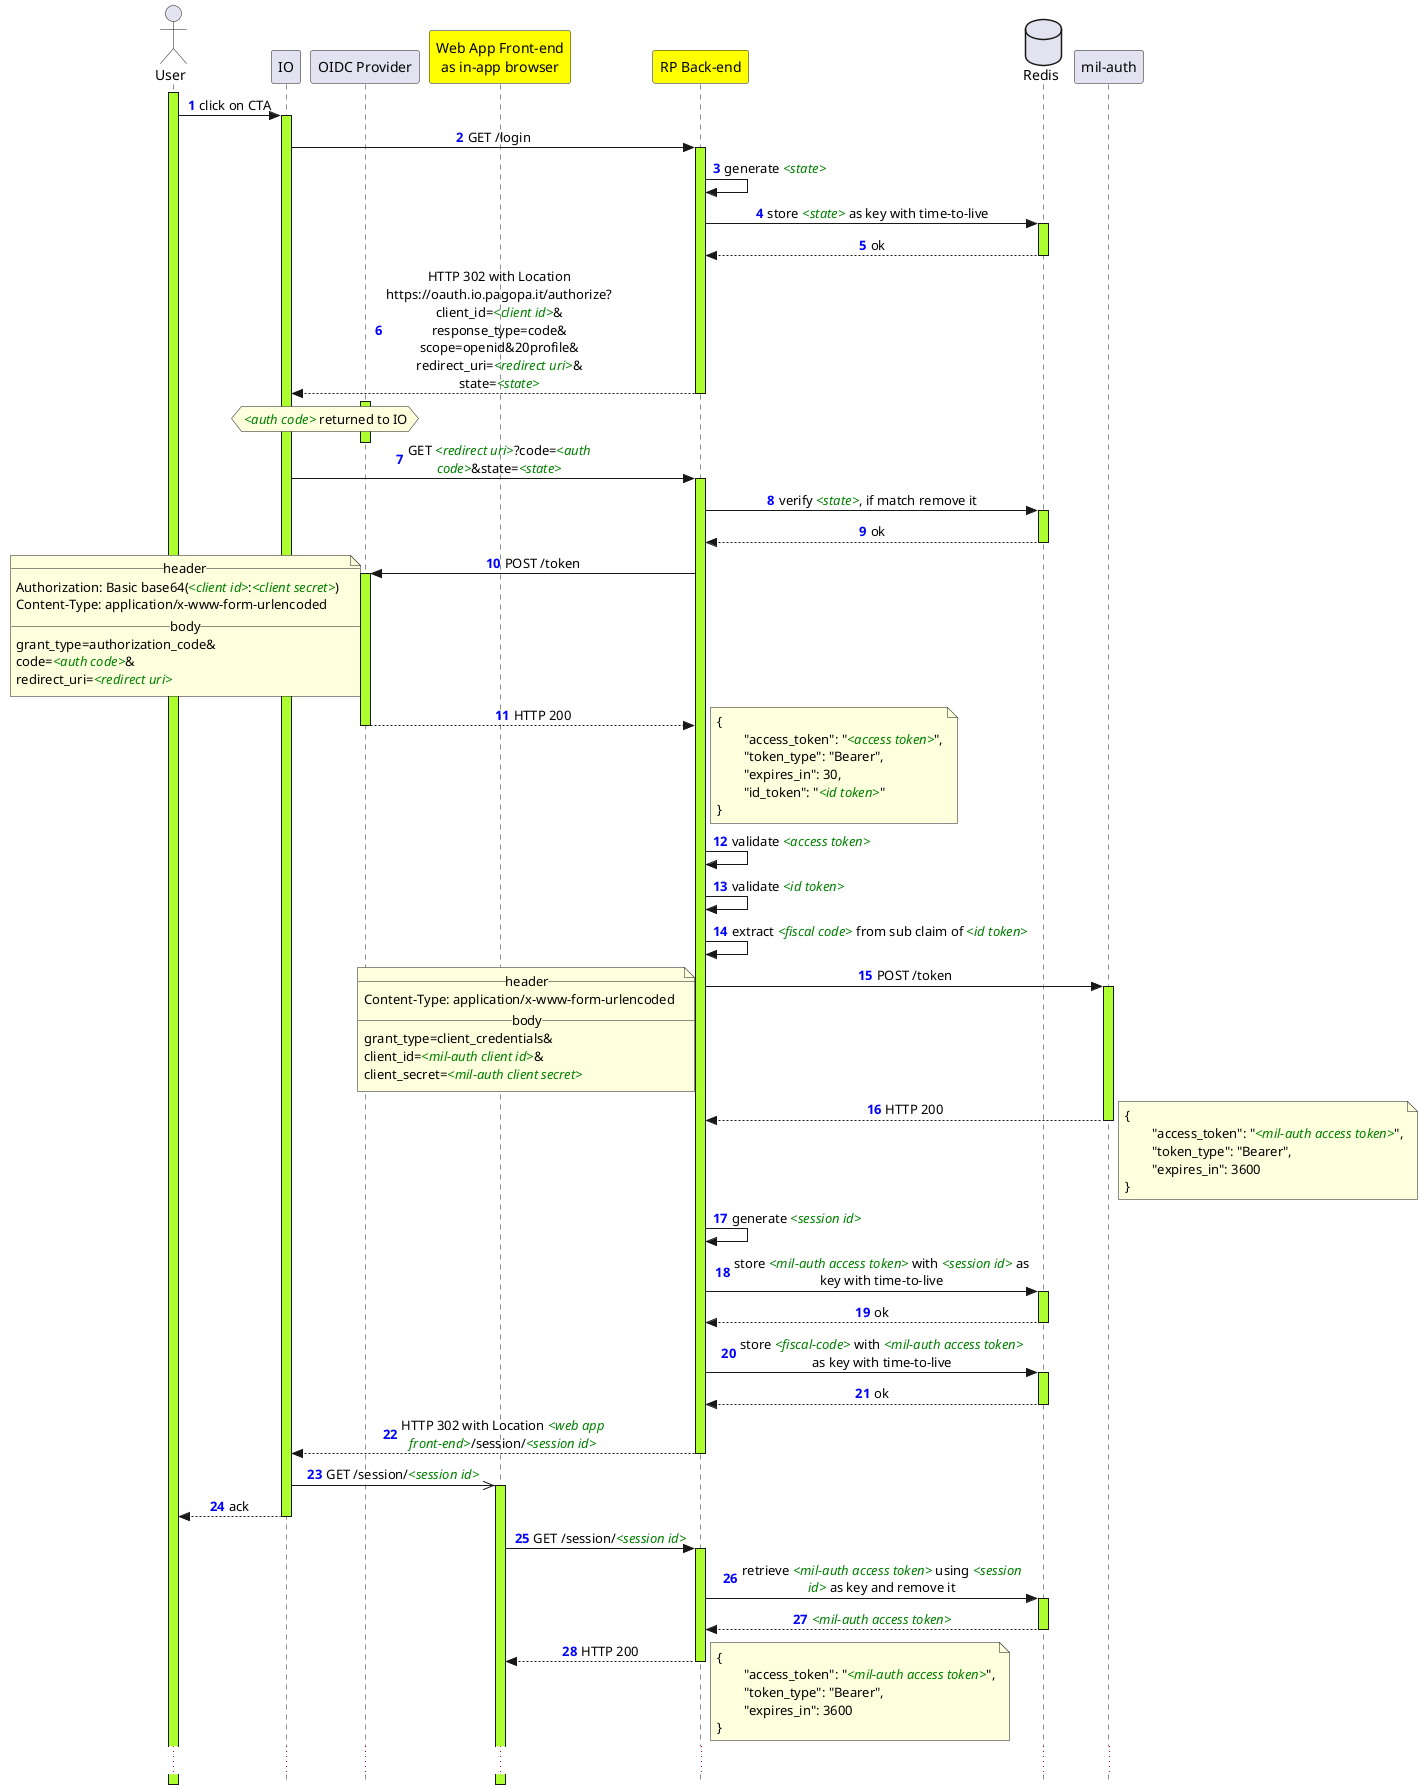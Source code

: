 @startuml
!pragma teoz true
hide unlinked
skinparam style strictuml
skinparam maxMessageSize 300
skinparam shadowing false
skinparam sequenceMessageAlign center
skinparam sequenceLifeLineBackgroundColor GreenYellow
autonumber "<font color='blue'><b>#</b></font>"

!function $var($text)
!return "<font color=green><i><" + $text + "></i></font>"
!endfunction


actor "User" as user
participant "IO" as io
participant "OIDC Provider" as fims
participant "Web App Front-end\nas in-app browser" as rpfe #Yellow
participant "RP Back-end" as rpbe #Yellow
database "Redis" as redis
participant "mil-auth" as auth


activate user
user  ->  io    ++ : click on CTA
io    ->  rpbe  ++ : GET /login
rpbe  ->  rpbe     : generate $var('state')
rpbe  ->  redis ++ : store $var('state') as key with time-to-live
redis --> rpbe  -- : ok
rpbe  --> io    -- : HTTP 302 with Location https://oauth.io.pagopa.it/authorize?\nclient_id=$var('client id')&\nresponse_type=code&\nscope=openid&20profile&\nredirect_uri=$var('redirect uri')&\nstate=$var('state')

activate fims
hnote over io, fims
	$var('auth code') returned to IO
end note
deactivate fims

io    ->  rpbe  ++ : GET $var('redirect uri')?code=$var('auth code')&state=$var('state')
rpbe  ->  redis ++ : verify $var('state'), if match remove it
redis --> rpbe  -- : ok
rpbe  ->  fims  ++ : POST /token
	note left
		__header__
		Authorization: Basic base64($var('client id'):$var('client secret'))
		Content-Type: application/x-www-form-urlencoded
		__body__
		grant_type=authorization_code&
		code=$var('auth code')&
		redirect_uri=$var('redirect uri')
	end note
fims  --> rpbe  -- : HTTP 200
	note right
		{
			"access_token": "$var('access token')",
			"token_type": "Bearer",
			"expires_in": 30,
			"id_token": "$var('id token')"
		}
	end note
rpbe  ->  rpbe     : validate $var('access token')
rpbe  ->  rpbe     : validate $var('id token')
rpbe  ->  rpbe     : extract $var('fiscal code') from sub claim of $var('id token')
rpbe  ->  auth  ++ : POST /token
	note left
		__header__
		Content-Type: application/x-www-form-urlencoded
		__body__
		grant_type=client_credentials&
		client_id=$var('mil-auth client id')&
		client_secret=$var('mil-auth client secret')
	end note
auth  --> rpbe  -- : HTTP 200
	note right
		{
			"access_token": "$var('mil-auth access token')",
			"token_type": "Bearer",
			"expires_in": 3600
		}
	end note
rpbe  ->  rpbe     : generate $var('session id')
rpbe  ->  redis ++ : store $var('mil-auth access token') with $var('session id') as key with time-to-live
redis --> rpbe  -- : ok
rpbe  ->  redis ++ : store $var('fiscal-code') with $var('mil-auth access token') as key with time-to-live
redis --> rpbe  -- : ok
rpbe  --> io    -- : HTTP 302 with Location $var('web app front-end')/session/$var('session id')

io    ->> rpfe  ++ : GET /session/$var('session id')
io    --> user  -- : ack
rpfe  ->  rpbe  ++ : GET /session/$var('session id')
rpbe  ->  redis ++ : retrieve $var('mil-auth access token') using $var('session id') as key and remove it
redis --> rpbe  -- : $var('mil-auth access token')
rpbe  --> rpfe  -- : HTTP 200
	note right
		{
			"access_token": "$var('mil-auth access token')",
			"token_type": "Bearer",
			"expires_in": 3600
		}
	end note
...
@enduml